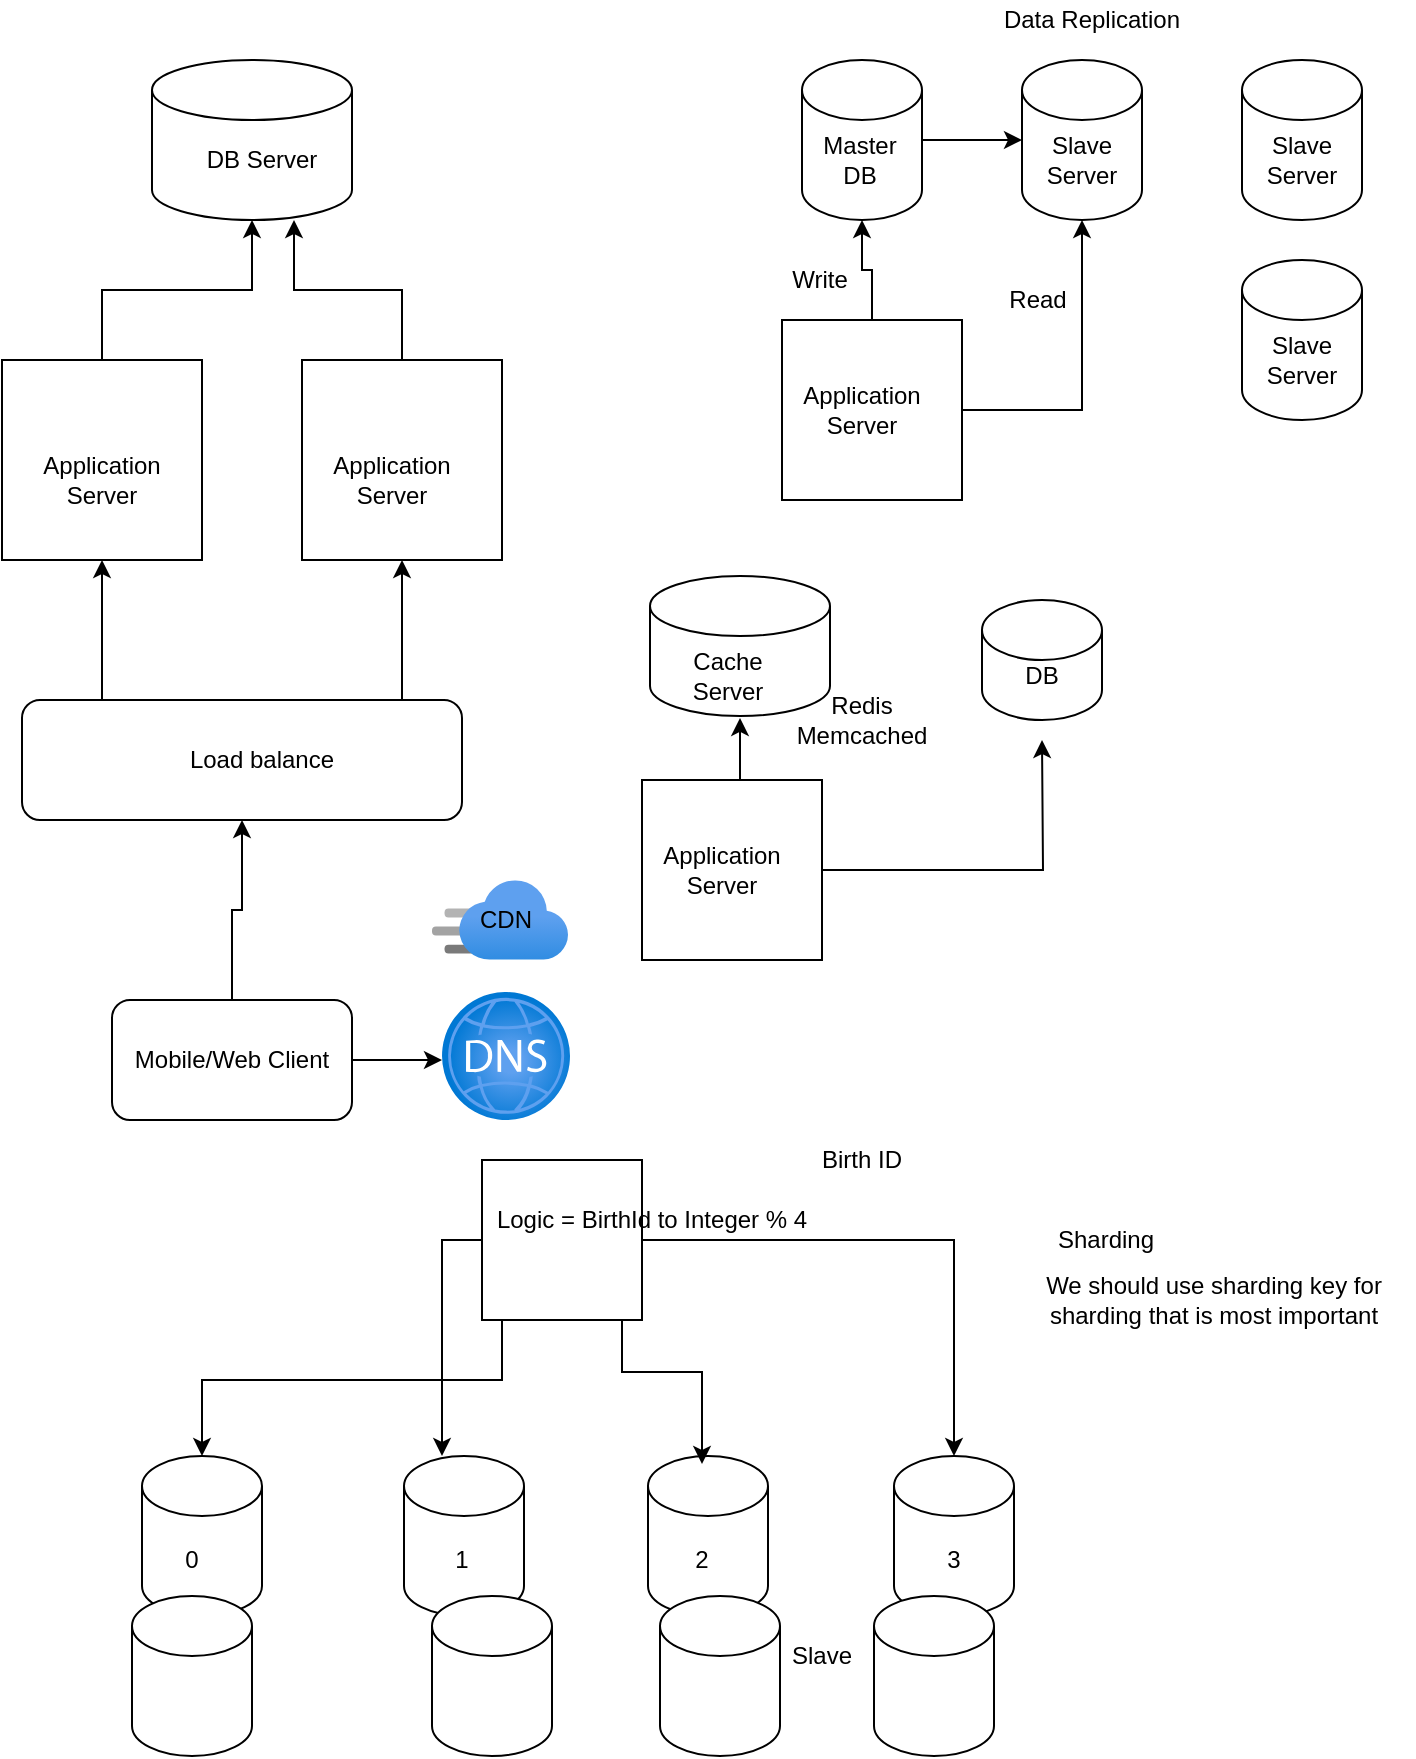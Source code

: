 <mxfile version="15.2.7" type="github"><diagram id="6PAJyjjVQE6xVvWOlphT" name="Page-1"><mxGraphModel dx="868" dy="393" grid="1" gridSize="10" guides="1" tooltips="1" connect="1" arrows="1" fold="1" page="1" pageScale="1" pageWidth="850" pageHeight="1100" math="0" shadow="0"><root><mxCell id="0"/><mxCell id="1" parent="0"/><mxCell id="kcYGq76eF_bg_BV0PLwF-7" style="edgeStyle=orthogonalEdgeStyle;rounded=0;orthogonalLoop=1;jettySize=auto;html=1;" parent="1" source="kcYGq76eF_bg_BV0PLwF-1" target="kcYGq76eF_bg_BV0PLwF-6" edge="1"><mxGeometry relative="1" as="geometry"/></mxCell><mxCell id="kcYGq76eF_bg_BV0PLwF-1" value="" style="whiteSpace=wrap;html=1;aspect=fixed;" parent="1" vertex="1"><mxGeometry x="50" y="190" width="100" height="100" as="geometry"/></mxCell><mxCell id="kcYGq76eF_bg_BV0PLwF-8" style="edgeStyle=orthogonalEdgeStyle;rounded=0;orthogonalLoop=1;jettySize=auto;html=1;entryX=0.71;entryY=1;entryDx=0;entryDy=0;entryPerimeter=0;" parent="1" source="kcYGq76eF_bg_BV0PLwF-2" target="kcYGq76eF_bg_BV0PLwF-6" edge="1"><mxGeometry relative="1" as="geometry"/></mxCell><mxCell id="kcYGq76eF_bg_BV0PLwF-2" value="" style="whiteSpace=wrap;html=1;aspect=fixed;" parent="1" vertex="1"><mxGeometry x="200" y="190" width="100" height="100" as="geometry"/></mxCell><mxCell id="kcYGq76eF_bg_BV0PLwF-3" value="Application Server" style="text;html=1;strokeColor=none;fillColor=none;align=center;verticalAlign=middle;whiteSpace=wrap;rounded=0;" parent="1" vertex="1"><mxGeometry x="80" y="240" width="40" height="20" as="geometry"/></mxCell><mxCell id="kcYGq76eF_bg_BV0PLwF-4" value="Application Server" style="text;html=1;strokeColor=none;fillColor=none;align=center;verticalAlign=middle;whiteSpace=wrap;rounded=0;" parent="1" vertex="1"><mxGeometry x="225" y="240" width="40" height="20" as="geometry"/></mxCell><mxCell id="kcYGq76eF_bg_BV0PLwF-6" value="" style="shape=cylinder3;whiteSpace=wrap;html=1;boundedLbl=1;backgroundOutline=1;size=15;" parent="1" vertex="1"><mxGeometry x="125" y="40" width="100" height="80" as="geometry"/></mxCell><mxCell id="kcYGq76eF_bg_BV0PLwF-17" style="edgeStyle=orthogonalEdgeStyle;rounded=0;orthogonalLoop=1;jettySize=auto;html=1;entryX=0.5;entryY=1;entryDx=0;entryDy=0;" parent="1" source="kcYGq76eF_bg_BV0PLwF-9" target="kcYGq76eF_bg_BV0PLwF-1" edge="1"><mxGeometry relative="1" as="geometry"><Array as="points"><mxPoint x="100" y="340"/><mxPoint x="100" y="340"/></Array></mxGeometry></mxCell><mxCell id="kcYGq76eF_bg_BV0PLwF-18" style="edgeStyle=orthogonalEdgeStyle;rounded=0;orthogonalLoop=1;jettySize=auto;html=1;entryX=0.5;entryY=1;entryDx=0;entryDy=0;" parent="1" source="kcYGq76eF_bg_BV0PLwF-9" target="kcYGq76eF_bg_BV0PLwF-2" edge="1"><mxGeometry relative="1" as="geometry"><Array as="points"><mxPoint x="250" y="310"/><mxPoint x="250" y="310"/></Array></mxGeometry></mxCell><mxCell id="kcYGq76eF_bg_BV0PLwF-9" value="" style="rounded=1;whiteSpace=wrap;html=1;" parent="1" vertex="1"><mxGeometry x="60" y="360" width="220" height="60" as="geometry"/></mxCell><mxCell id="kcYGq76eF_bg_BV0PLwF-10" value="Load balance" style="text;html=1;strokeColor=none;fillColor=none;align=center;verticalAlign=middle;whiteSpace=wrap;rounded=0;" parent="1" vertex="1"><mxGeometry x="130" y="380" width="100" height="20" as="geometry"/></mxCell><mxCell id="kcYGq76eF_bg_BV0PLwF-21" style="edgeStyle=orthogonalEdgeStyle;rounded=0;orthogonalLoop=1;jettySize=auto;html=1;" parent="1" source="kcYGq76eF_bg_BV0PLwF-19" target="kcYGq76eF_bg_BV0PLwF-9" edge="1"><mxGeometry relative="1" as="geometry"/></mxCell><mxCell id="kcYGq76eF_bg_BV0PLwF-23" style="edgeStyle=orthogonalEdgeStyle;rounded=0;orthogonalLoop=1;jettySize=auto;html=1;" parent="1" source="kcYGq76eF_bg_BV0PLwF-19" edge="1"><mxGeometry relative="1" as="geometry"><mxPoint x="270" y="540" as="targetPoint"/></mxGeometry></mxCell><mxCell id="kcYGq76eF_bg_BV0PLwF-19" value="" style="rounded=1;whiteSpace=wrap;html=1;" parent="1" vertex="1"><mxGeometry x="105" y="510" width="120" height="60" as="geometry"/></mxCell><mxCell id="kcYGq76eF_bg_BV0PLwF-20" value="Mobile/Web Client" style="text;html=1;strokeColor=none;fillColor=none;align=center;verticalAlign=middle;whiteSpace=wrap;rounded=0;" parent="1" vertex="1"><mxGeometry x="110" y="530" width="110" height="20" as="geometry"/></mxCell><mxCell id="kcYGq76eF_bg_BV0PLwF-22" value="" style="aspect=fixed;html=1;points=[];align=center;image;fontSize=12;image=img/lib/azure2/networking/DNS_Zones.svg;" parent="1" vertex="1"><mxGeometry x="270" y="506" width="64" height="64" as="geometry"/></mxCell><mxCell id="kcYGq76eF_bg_BV0PLwF-24" value="DB Server" style="text;html=1;strokeColor=none;fillColor=none;align=center;verticalAlign=middle;whiteSpace=wrap;rounded=0;" parent="1" vertex="1"><mxGeometry x="140" y="80" width="80" height="20" as="geometry"/></mxCell><mxCell id="kcYGq76eF_bg_BV0PLwF-32" value="" style="group" parent="1" vertex="1" connectable="0"><mxGeometry x="370" y="400" width="90" height="90" as="geometry"/></mxCell><mxCell id="kcYGq76eF_bg_BV0PLwF-29" value="" style="whiteSpace=wrap;html=1;aspect=fixed;" parent="kcYGq76eF_bg_BV0PLwF-32" vertex="1"><mxGeometry width="90" height="90" as="geometry"/></mxCell><mxCell id="kcYGq76eF_bg_BV0PLwF-31" value="Application Server" style="text;html=1;strokeColor=none;fillColor=none;align=center;verticalAlign=middle;whiteSpace=wrap;rounded=0;" parent="kcYGq76eF_bg_BV0PLwF-32" vertex="1"><mxGeometry x="20" y="35" width="40" height="20" as="geometry"/></mxCell><mxCell id="kcYGq76eF_bg_BV0PLwF-33" value="Redis Memcached" style="text;html=1;strokeColor=none;fillColor=none;align=center;verticalAlign=middle;whiteSpace=wrap;rounded=0;" parent="1" vertex="1"><mxGeometry x="460" y="360" width="40" height="20" as="geometry"/></mxCell><mxCell id="kcYGq76eF_bg_BV0PLwF-34" value="" style="group" parent="1" vertex="1" connectable="0"><mxGeometry x="540" y="310" width="60" height="60" as="geometry"/></mxCell><mxCell id="kcYGq76eF_bg_BV0PLwF-35" value="" style="shape=cylinder3;whiteSpace=wrap;html=1;boundedLbl=1;backgroundOutline=1;size=15;" parent="kcYGq76eF_bg_BV0PLwF-34" vertex="1"><mxGeometry width="60" height="60" as="geometry"/></mxCell><mxCell id="kcYGq76eF_bg_BV0PLwF-36" value="DB" style="text;html=1;strokeColor=none;fillColor=none;align=center;verticalAlign=middle;whiteSpace=wrap;rounded=0;" parent="kcYGq76eF_bg_BV0PLwF-34" vertex="1"><mxGeometry x="6" y="30" width="48" height="15" as="geometry"/></mxCell><mxCell id="kcYGq76eF_bg_BV0PLwF-37" style="edgeStyle=orthogonalEdgeStyle;rounded=0;orthogonalLoop=1;jettySize=auto;html=1;" parent="1" source="kcYGq76eF_bg_BV0PLwF-29" edge="1"><mxGeometry relative="1" as="geometry"><mxPoint x="570" y="380" as="targetPoint"/></mxGeometry></mxCell><mxCell id="kcYGq76eF_bg_BV0PLwF-38" style="edgeStyle=orthogonalEdgeStyle;rounded=0;orthogonalLoop=1;jettySize=auto;html=1;entryX=0.65;entryY=0.983;entryDx=0;entryDy=0;entryPerimeter=0;" parent="1" source="kcYGq76eF_bg_BV0PLwF-29" edge="1"><mxGeometry relative="1" as="geometry"><mxPoint x="419" y="368.98" as="targetPoint"/><Array as="points"><mxPoint x="419" y="390"/><mxPoint x="419" y="390"/></Array></mxGeometry></mxCell><mxCell id="kcYGq76eF_bg_BV0PLwF-43" value="" style="group" parent="1" vertex="1" connectable="0"><mxGeometry x="389" y="304" width="68" height="60" as="geometry"/></mxCell><mxCell id="kcYGq76eF_bg_BV0PLwF-40" value="" style="group" parent="kcYGq76eF_bg_BV0PLwF-43" vertex="1" connectable="0"><mxGeometry x="8" width="60" height="60" as="geometry"/></mxCell><mxCell id="kcYGq76eF_bg_BV0PLwF-41" value="" style="shape=cylinder3;whiteSpace=wrap;html=1;boundedLbl=1;backgroundOutline=1;size=15;" parent="kcYGq76eF_bg_BV0PLwF-40" vertex="1"><mxGeometry x="-23" y="-6" width="90" height="70" as="geometry"/></mxCell><mxCell id="kcYGq76eF_bg_BV0PLwF-42" value="Cache Server" style="text;html=1;strokeColor=none;fillColor=none;align=center;verticalAlign=middle;whiteSpace=wrap;rounded=0;" parent="kcYGq76eF_bg_BV0PLwF-43" vertex="1"><mxGeometry y="36" width="48" height="15" as="geometry"/></mxCell><mxCell id="kcYGq76eF_bg_BV0PLwF-60" value="" style="group" parent="1" vertex="1" connectable="0"><mxGeometry x="439" y="40" width="291" height="220" as="geometry"/></mxCell><mxCell id="kcYGq76eF_bg_BV0PLwF-44" value="" style="shape=cylinder3;whiteSpace=wrap;html=1;boundedLbl=1;backgroundOutline=1;size=15;" parent="kcYGq76eF_bg_BV0PLwF-60" vertex="1"><mxGeometry x="11" width="60" height="80" as="geometry"/></mxCell><mxCell id="kcYGq76eF_bg_BV0PLwF-45" value="" style="shape=cylinder3;whiteSpace=wrap;html=1;boundedLbl=1;backgroundOutline=1;size=15;" parent="kcYGq76eF_bg_BV0PLwF-60" vertex="1"><mxGeometry x="121" width="60" height="80" as="geometry"/></mxCell><mxCell id="kcYGq76eF_bg_BV0PLwF-52" style="edgeStyle=orthogonalEdgeStyle;rounded=0;orthogonalLoop=1;jettySize=auto;html=1;entryX=0;entryY=0.5;entryDx=0;entryDy=0;entryPerimeter=0;" parent="kcYGq76eF_bg_BV0PLwF-60" source="kcYGq76eF_bg_BV0PLwF-44" target="kcYGq76eF_bg_BV0PLwF-45" edge="1"><mxGeometry relative="1" as="geometry"><mxPoint x="111" y="40" as="targetPoint"/></mxGeometry></mxCell><mxCell id="kcYGq76eF_bg_BV0PLwF-46" value="" style="shape=cylinder3;whiteSpace=wrap;html=1;boundedLbl=1;backgroundOutline=1;size=15;" parent="kcYGq76eF_bg_BV0PLwF-60" vertex="1"><mxGeometry x="231" y="100" width="60" height="80" as="geometry"/></mxCell><mxCell id="kcYGq76eF_bg_BV0PLwF-47" value="" style="shape=cylinder3;whiteSpace=wrap;html=1;boundedLbl=1;backgroundOutline=1;size=15;" parent="kcYGq76eF_bg_BV0PLwF-60" vertex="1"><mxGeometry x="231" width="60" height="80" as="geometry"/></mxCell><mxCell id="kcYGq76eF_bg_BV0PLwF-48" value="" style="group" parent="kcYGq76eF_bg_BV0PLwF-60" vertex="1" connectable="0"><mxGeometry x="1" y="130" width="90" height="90" as="geometry"/></mxCell><mxCell id="kcYGq76eF_bg_BV0PLwF-49" value="" style="whiteSpace=wrap;html=1;aspect=fixed;" parent="kcYGq76eF_bg_BV0PLwF-48" vertex="1"><mxGeometry width="90" height="90" as="geometry"/></mxCell><mxCell id="kcYGq76eF_bg_BV0PLwF-50" value="Application Server" style="text;html=1;strokeColor=none;fillColor=none;align=center;verticalAlign=middle;whiteSpace=wrap;rounded=0;" parent="kcYGq76eF_bg_BV0PLwF-48" vertex="1"><mxGeometry x="20" y="35" width="40" height="20" as="geometry"/></mxCell><mxCell id="kcYGq76eF_bg_BV0PLwF-51" style="edgeStyle=orthogonalEdgeStyle;rounded=0;orthogonalLoop=1;jettySize=auto;html=1;entryX=0.5;entryY=1;entryDx=0;entryDy=0;entryPerimeter=0;" parent="kcYGq76eF_bg_BV0PLwF-60" source="kcYGq76eF_bg_BV0PLwF-49" target="kcYGq76eF_bg_BV0PLwF-44" edge="1"><mxGeometry relative="1" as="geometry"/></mxCell><mxCell id="kcYGq76eF_bg_BV0PLwF-53" style="edgeStyle=orthogonalEdgeStyle;rounded=0;orthogonalLoop=1;jettySize=auto;html=1;entryX=0.5;entryY=1;entryDx=0;entryDy=0;entryPerimeter=0;" parent="kcYGq76eF_bg_BV0PLwF-60" source="kcYGq76eF_bg_BV0PLwF-49" target="kcYGq76eF_bg_BV0PLwF-45" edge="1"><mxGeometry relative="1" as="geometry"/></mxCell><mxCell id="kcYGq76eF_bg_BV0PLwF-54" value="Master DB" style="text;html=1;strokeColor=none;fillColor=none;align=center;verticalAlign=middle;whiteSpace=wrap;rounded=0;" parent="kcYGq76eF_bg_BV0PLwF-60" vertex="1"><mxGeometry x="20" y="40" width="40" height="20" as="geometry"/></mxCell><mxCell id="kcYGq76eF_bg_BV0PLwF-55" value="Slave Server" style="text;html=1;strokeColor=none;fillColor=none;align=center;verticalAlign=middle;whiteSpace=wrap;rounded=0;" parent="kcYGq76eF_bg_BV0PLwF-60" vertex="1"><mxGeometry x="131" y="40" width="40" height="20" as="geometry"/></mxCell><mxCell id="kcYGq76eF_bg_BV0PLwF-56" value="Slave Server" style="text;html=1;strokeColor=none;fillColor=none;align=center;verticalAlign=middle;whiteSpace=wrap;rounded=0;" parent="kcYGq76eF_bg_BV0PLwF-60" vertex="1"><mxGeometry x="241" y="40" width="40" height="20" as="geometry"/></mxCell><mxCell id="kcYGq76eF_bg_BV0PLwF-57" value="Slave Server" style="text;html=1;strokeColor=none;fillColor=none;align=center;verticalAlign=middle;whiteSpace=wrap;rounded=0;" parent="kcYGq76eF_bg_BV0PLwF-60" vertex="1"><mxGeometry x="241" y="140" width="40" height="20" as="geometry"/></mxCell><mxCell id="kcYGq76eF_bg_BV0PLwF-58" value="Write" style="text;html=1;strokeColor=none;fillColor=none;align=center;verticalAlign=middle;whiteSpace=wrap;rounded=0;" parent="kcYGq76eF_bg_BV0PLwF-60" vertex="1"><mxGeometry y="100" width="40" height="20" as="geometry"/></mxCell><mxCell id="kcYGq76eF_bg_BV0PLwF-59" value="Read" style="text;html=1;strokeColor=none;fillColor=none;align=center;verticalAlign=middle;whiteSpace=wrap;rounded=0;" parent="kcYGq76eF_bg_BV0PLwF-60" vertex="1"><mxGeometry x="109" y="110" width="40" height="20" as="geometry"/></mxCell><mxCell id="kcYGq76eF_bg_BV0PLwF-61" value="Data Replication" style="text;html=1;strokeColor=none;fillColor=none;align=center;verticalAlign=middle;whiteSpace=wrap;rounded=0;" parent="1" vertex="1"><mxGeometry x="520" y="10" width="150" height="20" as="geometry"/></mxCell><mxCell id="kcYGq76eF_bg_BV0PLwF-64" value="" style="group" parent="1" vertex="1" connectable="0"><mxGeometry x="265" y="450" width="68" height="40" as="geometry"/></mxCell><mxCell id="kcYGq76eF_bg_BV0PLwF-62" value="" style="aspect=fixed;html=1;points=[];align=center;image;fontSize=12;image=img/lib/azure2/app_services/CDN_Profiles.svg;" parent="kcYGq76eF_bg_BV0PLwF-64" vertex="1"><mxGeometry width="68" height="40" as="geometry"/></mxCell><mxCell id="kcYGq76eF_bg_BV0PLwF-63" value="CDN" style="text;html=1;strokeColor=none;fillColor=none;align=center;verticalAlign=middle;whiteSpace=wrap;rounded=0;" parent="kcYGq76eF_bg_BV0PLwF-64" vertex="1"><mxGeometry x="17" y="10" width="40" height="20" as="geometry"/></mxCell><mxCell id="kcYGq76eF_bg_BV0PLwF-65" value="" style="shape=cylinder3;whiteSpace=wrap;html=1;boundedLbl=1;backgroundOutline=1;size=15;" parent="1" vertex="1"><mxGeometry x="120" y="738" width="60" height="80" as="geometry"/></mxCell><mxCell id="kcYGq76eF_bg_BV0PLwF-66" value="" style="shape=cylinder3;whiteSpace=wrap;html=1;boundedLbl=1;backgroundOutline=1;size=15;" parent="1" vertex="1"><mxGeometry x="251" y="738" width="60" height="80" as="geometry"/></mxCell><mxCell id="kcYGq76eF_bg_BV0PLwF-67" value="" style="shape=cylinder3;whiteSpace=wrap;html=1;boundedLbl=1;backgroundOutline=1;size=15;" parent="1" vertex="1"><mxGeometry x="373" y="738" width="60" height="80" as="geometry"/></mxCell><mxCell id="kcYGq76eF_bg_BV0PLwF-68" value="" style="shape=cylinder3;whiteSpace=wrap;html=1;boundedLbl=1;backgroundOutline=1;size=15;" parent="1" vertex="1"><mxGeometry x="496" y="738" width="60" height="80" as="geometry"/></mxCell><mxCell id="kcYGq76eF_bg_BV0PLwF-70" style="edgeStyle=orthogonalEdgeStyle;rounded=0;orthogonalLoop=1;jettySize=auto;html=1;" parent="1" source="kcYGq76eF_bg_BV0PLwF-69" target="kcYGq76eF_bg_BV0PLwF-68" edge="1"><mxGeometry relative="1" as="geometry"/></mxCell><mxCell id="kcYGq76eF_bg_BV0PLwF-71" style="edgeStyle=orthogonalEdgeStyle;rounded=0;orthogonalLoop=1;jettySize=auto;html=1;entryX=0.5;entryY=0;entryDx=0;entryDy=0;entryPerimeter=0;" parent="1" source="kcYGq76eF_bg_BV0PLwF-69" target="kcYGq76eF_bg_BV0PLwF-65" edge="1"><mxGeometry relative="1" as="geometry"><mxPoint x="170" y="730" as="targetPoint"/><Array as="points"><mxPoint x="300" y="700"/><mxPoint x="150" y="700"/></Array></mxGeometry></mxCell><mxCell id="kcYGq76eF_bg_BV0PLwF-78" style="edgeStyle=orthogonalEdgeStyle;rounded=0;orthogonalLoop=1;jettySize=auto;html=1;" parent="1" source="kcYGq76eF_bg_BV0PLwF-69" target="kcYGq76eF_bg_BV0PLwF-66" edge="1"><mxGeometry relative="1" as="geometry"><mxPoint x="160" y="738" as="targetPoint"/><Array as="points"><mxPoint x="270" y="630"/></Array></mxGeometry></mxCell><mxCell id="kcYGq76eF_bg_BV0PLwF-69" value="" style="whiteSpace=wrap;html=1;aspect=fixed;" parent="1" vertex="1"><mxGeometry x="290" y="590" width="80" height="80" as="geometry"/></mxCell><mxCell id="kcYGq76eF_bg_BV0PLwF-76" style="edgeStyle=orthogonalEdgeStyle;rounded=0;orthogonalLoop=1;jettySize=auto;html=1;" parent="1" edge="1"><mxGeometry relative="1" as="geometry"><mxPoint x="330" y="670" as="sourcePoint"/><mxPoint x="400" y="742" as="targetPoint"/><Array as="points"><mxPoint x="360" y="670"/><mxPoint x="360" y="696"/><mxPoint x="400" y="696"/></Array></mxGeometry></mxCell><mxCell id="kcYGq76eF_bg_BV0PLwF-79" value="0" style="text;html=1;strokeColor=none;fillColor=none;align=center;verticalAlign=middle;whiteSpace=wrap;rounded=0;" parent="1" vertex="1"><mxGeometry x="125" y="780" width="40" height="20" as="geometry"/></mxCell><mxCell id="kcYGq76eF_bg_BV0PLwF-80" value="1" style="text;html=1;strokeColor=none;fillColor=none;align=center;verticalAlign=middle;whiteSpace=wrap;rounded=0;" parent="1" vertex="1"><mxGeometry x="260" y="780" width="40" height="20" as="geometry"/></mxCell><mxCell id="kcYGq76eF_bg_BV0PLwF-81" value="2" style="text;html=1;strokeColor=none;fillColor=none;align=center;verticalAlign=middle;whiteSpace=wrap;rounded=0;" parent="1" vertex="1"><mxGeometry x="380" y="780" width="40" height="20" as="geometry"/></mxCell><mxCell id="kcYGq76eF_bg_BV0PLwF-82" value="3" style="text;html=1;strokeColor=none;fillColor=none;align=center;verticalAlign=middle;whiteSpace=wrap;rounded=0;" parent="1" vertex="1"><mxGeometry x="506" y="780" width="40" height="20" as="geometry"/></mxCell><mxCell id="kcYGq76eF_bg_BV0PLwF-83" value="Birth ID" style="text;html=1;strokeColor=none;fillColor=none;align=center;verticalAlign=middle;whiteSpace=wrap;rounded=0;" parent="1" vertex="1"><mxGeometry x="440" y="580" width="80" height="20" as="geometry"/></mxCell><mxCell id="kcYGq76eF_bg_BV0PLwF-84" value="Logic = BirthId to Integer % 4" style="text;html=1;strokeColor=none;fillColor=none;align=center;verticalAlign=middle;whiteSpace=wrap;rounded=0;" parent="1" vertex="1"><mxGeometry x="290" y="610" width="170" height="20" as="geometry"/></mxCell><mxCell id="kcYGq76eF_bg_BV0PLwF-85" value="" style="shape=cylinder3;whiteSpace=wrap;html=1;boundedLbl=1;backgroundOutline=1;size=15;" parent="1" vertex="1"><mxGeometry x="115" y="808" width="60" height="80" as="geometry"/></mxCell><mxCell id="kcYGq76eF_bg_BV0PLwF-86" value="" style="shape=cylinder3;whiteSpace=wrap;html=1;boundedLbl=1;backgroundOutline=1;size=15;" parent="1" vertex="1"><mxGeometry x="265" y="808" width="60" height="80" as="geometry"/></mxCell><mxCell id="kcYGq76eF_bg_BV0PLwF-87" value="" style="shape=cylinder3;whiteSpace=wrap;html=1;boundedLbl=1;backgroundOutline=1;size=15;" parent="1" vertex="1"><mxGeometry x="379" y="808" width="60" height="80" as="geometry"/></mxCell><mxCell id="kcYGq76eF_bg_BV0PLwF-88" value="" style="shape=cylinder3;whiteSpace=wrap;html=1;boundedLbl=1;backgroundOutline=1;size=15;" parent="1" vertex="1"><mxGeometry x="486" y="808" width="60" height="80" as="geometry"/></mxCell><mxCell id="kcYGq76eF_bg_BV0PLwF-89" value="Slave" style="text;html=1;strokeColor=none;fillColor=none;align=center;verticalAlign=middle;whiteSpace=wrap;rounded=0;" parent="1" vertex="1"><mxGeometry x="440" y="828" width="40" height="20" as="geometry"/></mxCell><mxCell id="kcYGq76eF_bg_BV0PLwF-90" value="Sharding" style="text;html=1;strokeColor=none;fillColor=none;align=center;verticalAlign=middle;whiteSpace=wrap;rounded=0;" parent="1" vertex="1"><mxGeometry x="582" y="620" width="40" height="20" as="geometry"/></mxCell><mxCell id="kcYGq76eF_bg_BV0PLwF-92" value="We should use sharding key for sharding that is most important" style="text;html=1;strokeColor=none;fillColor=none;align=center;verticalAlign=middle;whiteSpace=wrap;rounded=0;" parent="1" vertex="1"><mxGeometry x="556" y="650" width="200" height="20" as="geometry"/></mxCell></root></mxGraphModel></diagram></mxfile>